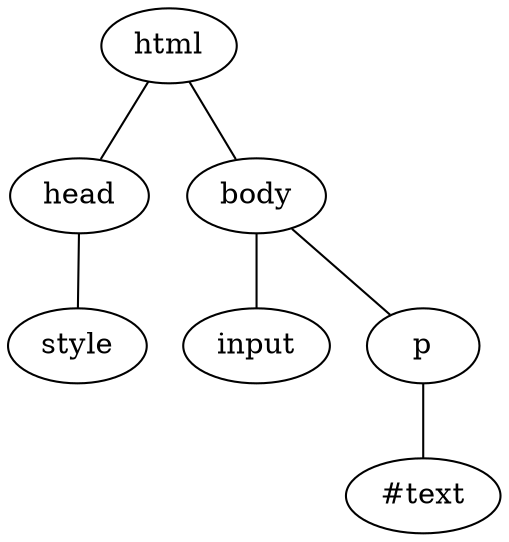 graph DOM {
    html -- head;
    html -- body;
    head -- style;
    body -- input;
    body -- p;
    p -- "#text";
}
